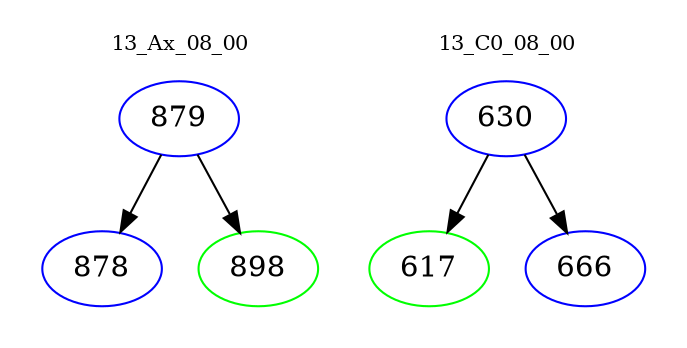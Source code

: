 digraph{
subgraph cluster_0 {
color = white
label = "13_Ax_08_00";
fontsize=10;
T0_879 [label="879", color="blue"]
T0_879 -> T0_878 [color="black"]
T0_878 [label="878", color="blue"]
T0_879 -> T0_898 [color="black"]
T0_898 [label="898", color="green"]
}
subgraph cluster_1 {
color = white
label = "13_C0_08_00";
fontsize=10;
T1_630 [label="630", color="blue"]
T1_630 -> T1_617 [color="black"]
T1_617 [label="617", color="green"]
T1_630 -> T1_666 [color="black"]
T1_666 [label="666", color="blue"]
}
}
